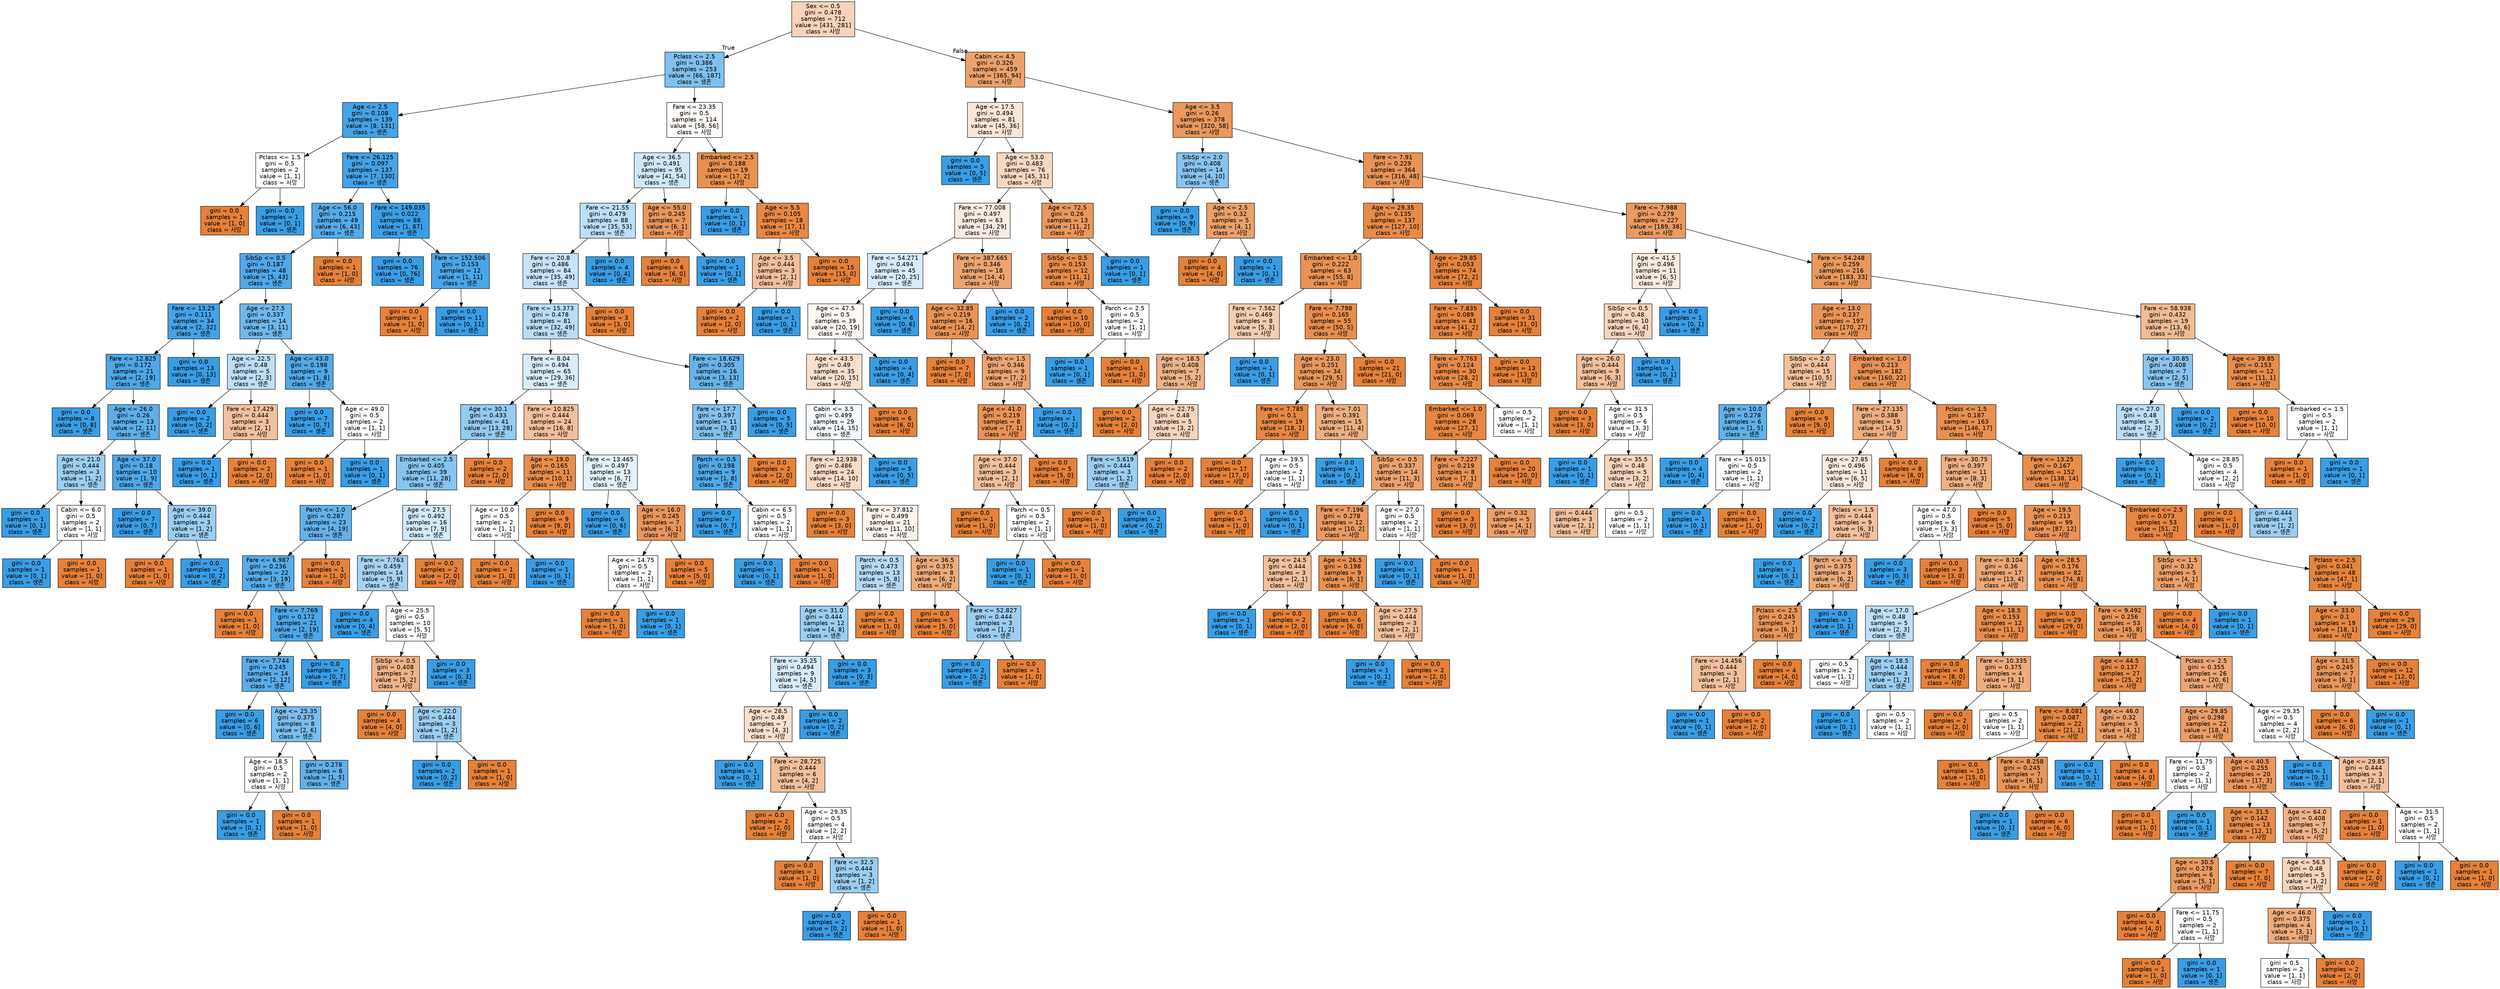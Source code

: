 digraph Tree {
node [shape=box, style="filled", color="black", fontname="helvetica"] ;
edge [fontname="helvetica"] ;
0 [label="Sex <= 0.5\ngini = 0.478\nsamples = 712\nvalue = [431, 281]\nclass = 사망", fillcolor="#f6d3ba"] ;
1 [label="Pclass <= 2.5\ngini = 0.386\nsamples = 253\nvalue = [66, 187]\nclass = 생존", fillcolor="#7fc0ee"] ;
0 -> 1 [labeldistance=2.5, labelangle=45, headlabel="True"] ;
2 [label="Age <= 2.5\ngini = 0.108\nsamples = 139\nvalue = [8, 131]\nclass = 생존", fillcolor="#45a3e7"] ;
1 -> 2 ;
3 [label="Pclass <= 1.5\ngini = 0.5\nsamples = 2\nvalue = [1, 1]\nclass = 사망", fillcolor="#ffffff"] ;
2 -> 3 ;
4 [label="gini = 0.0\nsamples = 1\nvalue = [1, 0]\nclass = 사망", fillcolor="#e58139"] ;
3 -> 4 ;
5 [label="gini = 0.0\nsamples = 1\nvalue = [0, 1]\nclass = 생존", fillcolor="#399de5"] ;
3 -> 5 ;
6 [label="Fare <= 26.125\ngini = 0.097\nsamples = 137\nvalue = [7, 130]\nclass = 생존", fillcolor="#44a2e6"] ;
2 -> 6 ;
7 [label="Age <= 56.0\ngini = 0.215\nsamples = 49\nvalue = [6, 43]\nclass = 생존", fillcolor="#55abe9"] ;
6 -> 7 ;
8 [label="SibSp <= 0.5\ngini = 0.187\nsamples = 48\nvalue = [5, 43]\nclass = 생존", fillcolor="#50a8e8"] ;
7 -> 8 ;
9 [label="Fare <= 13.25\ngini = 0.111\nsamples = 34\nvalue = [2, 32]\nclass = 생존", fillcolor="#45a3e7"] ;
8 -> 9 ;
10 [label="Fare <= 12.825\ngini = 0.172\nsamples = 21\nvalue = [2, 19]\nclass = 생존", fillcolor="#4ea7e8"] ;
9 -> 10 ;
11 [label="gini = 0.0\nsamples = 8\nvalue = [0, 8]\nclass = 생존", fillcolor="#399de5"] ;
10 -> 11 ;
12 [label="Age <= 26.0\ngini = 0.26\nsamples = 13\nvalue = [2, 11]\nclass = 생존", fillcolor="#5dafea"] ;
10 -> 12 ;
13 [label="Age <= 21.0\ngini = 0.444\nsamples = 3\nvalue = [1, 2]\nclass = 생존", fillcolor="#9ccef2"] ;
12 -> 13 ;
14 [label="gini = 0.0\nsamples = 1\nvalue = [0, 1]\nclass = 생존", fillcolor="#399de5"] ;
13 -> 14 ;
15 [label="Cabin <= 6.0\ngini = 0.5\nsamples = 2\nvalue = [1, 1]\nclass = 사망", fillcolor="#ffffff"] ;
13 -> 15 ;
16 [label="gini = 0.0\nsamples = 1\nvalue = [0, 1]\nclass = 생존", fillcolor="#399de5"] ;
15 -> 16 ;
17 [label="gini = 0.0\nsamples = 1\nvalue = [1, 0]\nclass = 사망", fillcolor="#e58139"] ;
15 -> 17 ;
18 [label="Age <= 37.0\ngini = 0.18\nsamples = 10\nvalue = [1, 9]\nclass = 생존", fillcolor="#4fa8e8"] ;
12 -> 18 ;
19 [label="gini = 0.0\nsamples = 7\nvalue = [0, 7]\nclass = 생존", fillcolor="#399de5"] ;
18 -> 19 ;
20 [label="Age <= 39.0\ngini = 0.444\nsamples = 3\nvalue = [1, 2]\nclass = 생존", fillcolor="#9ccef2"] ;
18 -> 20 ;
21 [label="gini = 0.0\nsamples = 1\nvalue = [1, 0]\nclass = 사망", fillcolor="#e58139"] ;
20 -> 21 ;
22 [label="gini = 0.0\nsamples = 2\nvalue = [0, 2]\nclass = 생존", fillcolor="#399de5"] ;
20 -> 22 ;
23 [label="gini = 0.0\nsamples = 13\nvalue = [0, 13]\nclass = 생존", fillcolor="#399de5"] ;
9 -> 23 ;
24 [label="Age <= 27.5\ngini = 0.337\nsamples = 14\nvalue = [3, 11]\nclass = 생존", fillcolor="#6fb8ec"] ;
8 -> 24 ;
25 [label="Age <= 22.5\ngini = 0.48\nsamples = 5\nvalue = [2, 3]\nclass = 생존", fillcolor="#bddef6"] ;
24 -> 25 ;
26 [label="gini = 0.0\nsamples = 2\nvalue = [0, 2]\nclass = 생존", fillcolor="#399de5"] ;
25 -> 26 ;
27 [label="Fare <= 17.429\ngini = 0.444\nsamples = 3\nvalue = [2, 1]\nclass = 사망", fillcolor="#f2c09c"] ;
25 -> 27 ;
28 [label="gini = 0.0\nsamples = 1\nvalue = [0, 1]\nclass = 생존", fillcolor="#399de5"] ;
27 -> 28 ;
29 [label="gini = 0.0\nsamples = 2\nvalue = [2, 0]\nclass = 사망", fillcolor="#e58139"] ;
27 -> 29 ;
30 [label="Age <= 43.0\ngini = 0.198\nsamples = 9\nvalue = [1, 8]\nclass = 생존", fillcolor="#52a9e8"] ;
24 -> 30 ;
31 [label="gini = 0.0\nsamples = 7\nvalue = [0, 7]\nclass = 생존", fillcolor="#399de5"] ;
30 -> 31 ;
32 [label="Age <= 49.0\ngini = 0.5\nsamples = 2\nvalue = [1, 1]\nclass = 사망", fillcolor="#ffffff"] ;
30 -> 32 ;
33 [label="gini = 0.0\nsamples = 1\nvalue = [1, 0]\nclass = 사망", fillcolor="#e58139"] ;
32 -> 33 ;
34 [label="gini = 0.0\nsamples = 1\nvalue = [0, 1]\nclass = 생존", fillcolor="#399de5"] ;
32 -> 34 ;
35 [label="gini = 0.0\nsamples = 1\nvalue = [1, 0]\nclass = 사망", fillcolor="#e58139"] ;
7 -> 35 ;
36 [label="Fare <= 149.035\ngini = 0.022\nsamples = 88\nvalue = [1, 87]\nclass = 생존", fillcolor="#3b9ee5"] ;
6 -> 36 ;
37 [label="gini = 0.0\nsamples = 76\nvalue = [0, 76]\nclass = 생존", fillcolor="#399de5"] ;
36 -> 37 ;
38 [label="Fare <= 152.506\ngini = 0.153\nsamples = 12\nvalue = [1, 11]\nclass = 생존", fillcolor="#4ba6e7"] ;
36 -> 38 ;
39 [label="gini = 0.0\nsamples = 1\nvalue = [1, 0]\nclass = 사망", fillcolor="#e58139"] ;
38 -> 39 ;
40 [label="gini = 0.0\nsamples = 11\nvalue = [0, 11]\nclass = 생존", fillcolor="#399de5"] ;
38 -> 40 ;
41 [label="Fare <= 23.35\ngini = 0.5\nsamples = 114\nvalue = [58, 56]\nclass = 사망", fillcolor="#fefbf8"] ;
1 -> 41 ;
42 [label="Age <= 36.5\ngini = 0.491\nsamples = 95\nvalue = [41, 54]\nclass = 생존", fillcolor="#cfe7f9"] ;
41 -> 42 ;
43 [label="Fare <= 21.55\ngini = 0.479\nsamples = 88\nvalue = [35, 53]\nclass = 생존", fillcolor="#bcdef6"] ;
42 -> 43 ;
44 [label="Fare <= 20.8\ngini = 0.486\nsamples = 84\nvalue = [35, 49]\nclass = 생존", fillcolor="#c6e3f8"] ;
43 -> 44 ;
45 [label="Fare <= 15.373\ngini = 0.478\nsamples = 81\nvalue = [32, 49]\nclass = 생존", fillcolor="#baddf6"] ;
44 -> 45 ;
46 [label="Fare <= 8.04\ngini = 0.494\nsamples = 65\nvalue = [29, 36]\nclass = 생존", fillcolor="#d9ecfa"] ;
45 -> 46 ;
47 [label="Age <= 30.1\ngini = 0.433\nsamples = 41\nvalue = [13, 28]\nclass = 생존", fillcolor="#95caf1"] ;
46 -> 47 ;
48 [label="Embarked <= 2.5\ngini = 0.405\nsamples = 39\nvalue = [11, 28]\nclass = 생존", fillcolor="#87c4ef"] ;
47 -> 48 ;
49 [label="Parch <= 1.0\ngini = 0.287\nsamples = 23\nvalue = [4, 19]\nclass = 생존", fillcolor="#63b2ea"] ;
48 -> 49 ;
50 [label="Fare <= 6.987\ngini = 0.236\nsamples = 22\nvalue = [3, 19]\nclass = 생존", fillcolor="#58ace9"] ;
49 -> 50 ;
51 [label="gini = 0.0\nsamples = 1\nvalue = [1, 0]\nclass = 사망", fillcolor="#e58139"] ;
50 -> 51 ;
52 [label="Fare <= 7.769\ngini = 0.172\nsamples = 21\nvalue = [2, 19]\nclass = 생존", fillcolor="#4ea7e8"] ;
50 -> 52 ;
53 [label="Fare <= 7.744\ngini = 0.245\nsamples = 14\nvalue = [2, 12]\nclass = 생존", fillcolor="#5aade9"] ;
52 -> 53 ;
54 [label="gini = 0.0\nsamples = 6\nvalue = [0, 6]\nclass = 생존", fillcolor="#399de5"] ;
53 -> 54 ;
55 [label="Age <= 25.35\ngini = 0.375\nsamples = 8\nvalue = [2, 6]\nclass = 생존", fillcolor="#7bbeee"] ;
53 -> 55 ;
56 [label="Age <= 18.5\ngini = 0.5\nsamples = 2\nvalue = [1, 1]\nclass = 사망", fillcolor="#ffffff"] ;
55 -> 56 ;
57 [label="gini = 0.0\nsamples = 1\nvalue = [0, 1]\nclass = 생존", fillcolor="#399de5"] ;
56 -> 57 ;
58 [label="gini = 0.0\nsamples = 1\nvalue = [1, 0]\nclass = 사망", fillcolor="#e58139"] ;
56 -> 58 ;
59 [label="gini = 0.278\nsamples = 6\nvalue = [1, 5]\nclass = 생존", fillcolor="#61b1ea"] ;
55 -> 59 ;
60 [label="gini = 0.0\nsamples = 7\nvalue = [0, 7]\nclass = 생존", fillcolor="#399de5"] ;
52 -> 60 ;
61 [label="gini = 0.0\nsamples = 1\nvalue = [1, 0]\nclass = 사망", fillcolor="#e58139"] ;
49 -> 61 ;
62 [label="Age <= 27.5\ngini = 0.492\nsamples = 16\nvalue = [7, 9]\nclass = 생존", fillcolor="#d3e9f9"] ;
48 -> 62 ;
63 [label="Fare <= 7.763\ngini = 0.459\nsamples = 14\nvalue = [5, 9]\nclass = 생존", fillcolor="#a7d3f3"] ;
62 -> 63 ;
64 [label="gini = 0.0\nsamples = 4\nvalue = [0, 4]\nclass = 생존", fillcolor="#399de5"] ;
63 -> 64 ;
65 [label="Age <= 25.5\ngini = 0.5\nsamples = 10\nvalue = [5, 5]\nclass = 사망", fillcolor="#ffffff"] ;
63 -> 65 ;
66 [label="SibSp <= 0.5\ngini = 0.408\nsamples = 7\nvalue = [5, 2]\nclass = 사망", fillcolor="#efb388"] ;
65 -> 66 ;
67 [label="gini = 0.0\nsamples = 4\nvalue = [4, 0]\nclass = 사망", fillcolor="#e58139"] ;
66 -> 67 ;
68 [label="Age <= 22.0\ngini = 0.444\nsamples = 3\nvalue = [1, 2]\nclass = 생존", fillcolor="#9ccef2"] ;
66 -> 68 ;
69 [label="gini = 0.0\nsamples = 2\nvalue = [0, 2]\nclass = 생존", fillcolor="#399de5"] ;
68 -> 69 ;
70 [label="gini = 0.0\nsamples = 1\nvalue = [1, 0]\nclass = 사망", fillcolor="#e58139"] ;
68 -> 70 ;
71 [label="gini = 0.0\nsamples = 3\nvalue = [0, 3]\nclass = 생존", fillcolor="#399de5"] ;
65 -> 71 ;
72 [label="gini = 0.0\nsamples = 2\nvalue = [2, 0]\nclass = 사망", fillcolor="#e58139"] ;
62 -> 72 ;
73 [label="gini = 0.0\nsamples = 2\nvalue = [2, 0]\nclass = 사망", fillcolor="#e58139"] ;
47 -> 73 ;
74 [label="Fare <= 10.825\ngini = 0.444\nsamples = 24\nvalue = [16, 8]\nclass = 사망", fillcolor="#f2c09c"] ;
46 -> 74 ;
75 [label="Age <= 19.0\ngini = 0.165\nsamples = 11\nvalue = [10, 1]\nclass = 사망", fillcolor="#e88e4d"] ;
74 -> 75 ;
76 [label="Age <= 10.0\ngini = 0.5\nsamples = 2\nvalue = [1, 1]\nclass = 사망", fillcolor="#ffffff"] ;
75 -> 76 ;
77 [label="gini = 0.0\nsamples = 1\nvalue = [1, 0]\nclass = 사망", fillcolor="#e58139"] ;
76 -> 77 ;
78 [label="gini = 0.0\nsamples = 1\nvalue = [0, 1]\nclass = 생존", fillcolor="#399de5"] ;
76 -> 78 ;
79 [label="gini = 0.0\nsamples = 9\nvalue = [9, 0]\nclass = 사망", fillcolor="#e58139"] ;
75 -> 79 ;
80 [label="Fare <= 13.465\ngini = 0.497\nsamples = 13\nvalue = [6, 7]\nclass = 생존", fillcolor="#e3f1fb"] ;
74 -> 80 ;
81 [label="gini = 0.0\nsamples = 6\nvalue = [0, 6]\nclass = 생존", fillcolor="#399de5"] ;
80 -> 81 ;
82 [label="Age <= 16.0\ngini = 0.245\nsamples = 7\nvalue = [6, 1]\nclass = 사망", fillcolor="#e9965a"] ;
80 -> 82 ;
83 [label="Age <= 14.75\ngini = 0.5\nsamples = 2\nvalue = [1, 1]\nclass = 사망", fillcolor="#ffffff"] ;
82 -> 83 ;
84 [label="gini = 0.0\nsamples = 1\nvalue = [1, 0]\nclass = 사망", fillcolor="#e58139"] ;
83 -> 84 ;
85 [label="gini = 0.0\nsamples = 1\nvalue = [0, 1]\nclass = 생존", fillcolor="#399de5"] ;
83 -> 85 ;
86 [label="gini = 0.0\nsamples = 5\nvalue = [5, 0]\nclass = 사망", fillcolor="#e58139"] ;
82 -> 86 ;
87 [label="Fare <= 18.629\ngini = 0.305\nsamples = 16\nvalue = [3, 13]\nclass = 생존", fillcolor="#67b4eb"] ;
45 -> 87 ;
88 [label="Fare <= 17.7\ngini = 0.397\nsamples = 11\nvalue = [3, 8]\nclass = 생존", fillcolor="#83c2ef"] ;
87 -> 88 ;
89 [label="Parch <= 0.5\ngini = 0.198\nsamples = 9\nvalue = [1, 8]\nclass = 생존", fillcolor="#52a9e8"] ;
88 -> 89 ;
90 [label="gini = 0.0\nsamples = 7\nvalue = [0, 7]\nclass = 생존", fillcolor="#399de5"] ;
89 -> 90 ;
91 [label="Cabin <= 6.5\ngini = 0.5\nsamples = 2\nvalue = [1, 1]\nclass = 사망", fillcolor="#ffffff"] ;
89 -> 91 ;
92 [label="gini = 0.0\nsamples = 1\nvalue = [0, 1]\nclass = 생존", fillcolor="#399de5"] ;
91 -> 92 ;
93 [label="gini = 0.0\nsamples = 1\nvalue = [1, 0]\nclass = 사망", fillcolor="#e58139"] ;
91 -> 93 ;
94 [label="gini = 0.0\nsamples = 2\nvalue = [2, 0]\nclass = 사망", fillcolor="#e58139"] ;
88 -> 94 ;
95 [label="gini = 0.0\nsamples = 5\nvalue = [0, 5]\nclass = 생존", fillcolor="#399de5"] ;
87 -> 95 ;
96 [label="gini = 0.0\nsamples = 3\nvalue = [3, 0]\nclass = 사망", fillcolor="#e58139"] ;
44 -> 96 ;
97 [label="gini = 0.0\nsamples = 4\nvalue = [0, 4]\nclass = 생존", fillcolor="#399de5"] ;
43 -> 97 ;
98 [label="Age <= 55.0\ngini = 0.245\nsamples = 7\nvalue = [6, 1]\nclass = 사망", fillcolor="#e9965a"] ;
42 -> 98 ;
99 [label="gini = 0.0\nsamples = 6\nvalue = [6, 0]\nclass = 사망", fillcolor="#e58139"] ;
98 -> 99 ;
100 [label="gini = 0.0\nsamples = 1\nvalue = [0, 1]\nclass = 생존", fillcolor="#399de5"] ;
98 -> 100 ;
101 [label="Embarked <= 2.5\ngini = 0.188\nsamples = 19\nvalue = [17, 2]\nclass = 사망", fillcolor="#e89050"] ;
41 -> 101 ;
102 [label="gini = 0.0\nsamples = 1\nvalue = [0, 1]\nclass = 생존", fillcolor="#399de5"] ;
101 -> 102 ;
103 [label="Age <= 5.5\ngini = 0.105\nsamples = 18\nvalue = [17, 1]\nclass = 사망", fillcolor="#e78845"] ;
101 -> 103 ;
104 [label="Age <= 3.5\ngini = 0.444\nsamples = 3\nvalue = [2, 1]\nclass = 사망", fillcolor="#f2c09c"] ;
103 -> 104 ;
105 [label="gini = 0.0\nsamples = 2\nvalue = [2, 0]\nclass = 사망", fillcolor="#e58139"] ;
104 -> 105 ;
106 [label="gini = 0.0\nsamples = 1\nvalue = [0, 1]\nclass = 생존", fillcolor="#399de5"] ;
104 -> 106 ;
107 [label="gini = 0.0\nsamples = 15\nvalue = [15, 0]\nclass = 사망", fillcolor="#e58139"] ;
103 -> 107 ;
108 [label="Cabin <= 4.5\ngini = 0.326\nsamples = 459\nvalue = [365, 94]\nclass = 사망", fillcolor="#eca16c"] ;
0 -> 108 [labeldistance=2.5, labelangle=-45, headlabel="False"] ;
109 [label="Age <= 17.5\ngini = 0.494\nsamples = 81\nvalue = [45, 36]\nclass = 사망", fillcolor="#fae6d7"] ;
108 -> 109 ;
110 [label="gini = 0.0\nsamples = 5\nvalue = [0, 5]\nclass = 생존", fillcolor="#399de5"] ;
109 -> 110 ;
111 [label="Age <= 53.0\ngini = 0.483\nsamples = 76\nvalue = [45, 31]\nclass = 사망", fillcolor="#f7d8c1"] ;
109 -> 111 ;
112 [label="Fare <= 77.008\ngini = 0.497\nsamples = 63\nvalue = [34, 29]\nclass = 사망", fillcolor="#fbece2"] ;
111 -> 112 ;
113 [label="Fare <= 54.271\ngini = 0.494\nsamples = 45\nvalue = [20, 25]\nclass = 생존", fillcolor="#d7ebfa"] ;
112 -> 113 ;
114 [label="Age <= 47.5\ngini = 0.5\nsamples = 39\nvalue = [20, 19]\nclass = 사망", fillcolor="#fef9f5"] ;
113 -> 114 ;
115 [label="Age <= 43.5\ngini = 0.49\nsamples = 35\nvalue = [20, 15]\nclass = 사망", fillcolor="#f8e0ce"] ;
114 -> 115 ;
116 [label="Cabin <= 3.5\ngini = 0.499\nsamples = 29\nvalue = [14, 15]\nclass = 생존", fillcolor="#f2f8fd"] ;
115 -> 116 ;
117 [label="Fare <= 12.938\ngini = 0.486\nsamples = 24\nvalue = [14, 10]\nclass = 사망", fillcolor="#f8dbc6"] ;
116 -> 117 ;
118 [label="gini = 0.0\nsamples = 3\nvalue = [3, 0]\nclass = 사망", fillcolor="#e58139"] ;
117 -> 118 ;
119 [label="Fare <= 37.812\ngini = 0.499\nsamples = 21\nvalue = [11, 10]\nclass = 사망", fillcolor="#fdf4ed"] ;
117 -> 119 ;
120 [label="Parch <= 0.5\ngini = 0.473\nsamples = 13\nvalue = [5, 8]\nclass = 생존", fillcolor="#b5daf5"] ;
119 -> 120 ;
121 [label="Age <= 31.0\ngini = 0.444\nsamples = 12\nvalue = [4, 8]\nclass = 생존", fillcolor="#9ccef2"] ;
120 -> 121 ;
122 [label="Fare <= 35.25\ngini = 0.494\nsamples = 9\nvalue = [4, 5]\nclass = 생존", fillcolor="#d7ebfa"] ;
121 -> 122 ;
123 [label="Age <= 28.5\ngini = 0.49\nsamples = 7\nvalue = [4, 3]\nclass = 사망", fillcolor="#f8e0ce"] ;
122 -> 123 ;
124 [label="gini = 0.0\nsamples = 1\nvalue = [0, 1]\nclass = 생존", fillcolor="#399de5"] ;
123 -> 124 ;
125 [label="Fare <= 28.725\ngini = 0.444\nsamples = 6\nvalue = [4, 2]\nclass = 사망", fillcolor="#f2c09c"] ;
123 -> 125 ;
126 [label="gini = 0.0\nsamples = 2\nvalue = [2, 0]\nclass = 사망", fillcolor="#e58139"] ;
125 -> 126 ;
127 [label="Age <= 29.35\ngini = 0.5\nsamples = 4\nvalue = [2, 2]\nclass = 사망", fillcolor="#ffffff"] ;
125 -> 127 ;
128 [label="gini = 0.0\nsamples = 1\nvalue = [1, 0]\nclass = 사망", fillcolor="#e58139"] ;
127 -> 128 ;
129 [label="Fare <= 32.5\ngini = 0.444\nsamples = 3\nvalue = [1, 2]\nclass = 생존", fillcolor="#9ccef2"] ;
127 -> 129 ;
130 [label="gini = 0.0\nsamples = 2\nvalue = [0, 2]\nclass = 생존", fillcolor="#399de5"] ;
129 -> 130 ;
131 [label="gini = 0.0\nsamples = 1\nvalue = [1, 0]\nclass = 사망", fillcolor="#e58139"] ;
129 -> 131 ;
132 [label="gini = 0.0\nsamples = 2\nvalue = [0, 2]\nclass = 생존", fillcolor="#399de5"] ;
122 -> 132 ;
133 [label="gini = 0.0\nsamples = 3\nvalue = [0, 3]\nclass = 생존", fillcolor="#399de5"] ;
121 -> 133 ;
134 [label="gini = 0.0\nsamples = 1\nvalue = [1, 0]\nclass = 사망", fillcolor="#e58139"] ;
120 -> 134 ;
135 [label="Age <= 36.5\ngini = 0.375\nsamples = 8\nvalue = [6, 2]\nclass = 사망", fillcolor="#eeab7b"] ;
119 -> 135 ;
136 [label="gini = 0.0\nsamples = 5\nvalue = [5, 0]\nclass = 사망", fillcolor="#e58139"] ;
135 -> 136 ;
137 [label="Fare <= 52.827\ngini = 0.444\nsamples = 3\nvalue = [1, 2]\nclass = 생존", fillcolor="#9ccef2"] ;
135 -> 137 ;
138 [label="gini = 0.0\nsamples = 2\nvalue = [0, 2]\nclass = 생존", fillcolor="#399de5"] ;
137 -> 138 ;
139 [label="gini = 0.0\nsamples = 1\nvalue = [1, 0]\nclass = 사망", fillcolor="#e58139"] ;
137 -> 139 ;
140 [label="gini = 0.0\nsamples = 5\nvalue = [0, 5]\nclass = 생존", fillcolor="#399de5"] ;
116 -> 140 ;
141 [label="gini = 0.0\nsamples = 6\nvalue = [6, 0]\nclass = 사망", fillcolor="#e58139"] ;
115 -> 141 ;
142 [label="gini = 0.0\nsamples = 4\nvalue = [0, 4]\nclass = 생존", fillcolor="#399de5"] ;
114 -> 142 ;
143 [label="gini = 0.0\nsamples = 6\nvalue = [0, 6]\nclass = 생존", fillcolor="#399de5"] ;
113 -> 143 ;
144 [label="Fare <= 387.665\ngini = 0.346\nsamples = 18\nvalue = [14, 4]\nclass = 사망", fillcolor="#eca572"] ;
112 -> 144 ;
145 [label="Age <= 32.85\ngini = 0.219\nsamples = 16\nvalue = [14, 2]\nclass = 사망", fillcolor="#e99355"] ;
144 -> 145 ;
146 [label="gini = 0.0\nsamples = 7\nvalue = [7, 0]\nclass = 사망", fillcolor="#e58139"] ;
145 -> 146 ;
147 [label="Parch <= 1.5\ngini = 0.346\nsamples = 9\nvalue = [7, 2]\nclass = 사망", fillcolor="#eca572"] ;
145 -> 147 ;
148 [label="Age <= 41.0\ngini = 0.219\nsamples = 8\nvalue = [7, 1]\nclass = 사망", fillcolor="#e99355"] ;
147 -> 148 ;
149 [label="Age <= 37.0\ngini = 0.444\nsamples = 3\nvalue = [2, 1]\nclass = 사망", fillcolor="#f2c09c"] ;
148 -> 149 ;
150 [label="gini = 0.0\nsamples = 1\nvalue = [1, 0]\nclass = 사망", fillcolor="#e58139"] ;
149 -> 150 ;
151 [label="Parch <= 0.5\ngini = 0.5\nsamples = 2\nvalue = [1, 1]\nclass = 사망", fillcolor="#ffffff"] ;
149 -> 151 ;
152 [label="gini = 0.0\nsamples = 1\nvalue = [0, 1]\nclass = 생존", fillcolor="#399de5"] ;
151 -> 152 ;
153 [label="gini = 0.0\nsamples = 1\nvalue = [1, 0]\nclass = 사망", fillcolor="#e58139"] ;
151 -> 153 ;
154 [label="gini = 0.0\nsamples = 5\nvalue = [5, 0]\nclass = 사망", fillcolor="#e58139"] ;
148 -> 154 ;
155 [label="gini = 0.0\nsamples = 1\nvalue = [0, 1]\nclass = 생존", fillcolor="#399de5"] ;
147 -> 155 ;
156 [label="gini = 0.0\nsamples = 2\nvalue = [0, 2]\nclass = 생존", fillcolor="#399de5"] ;
144 -> 156 ;
157 [label="Age <= 72.5\ngini = 0.26\nsamples = 13\nvalue = [11, 2]\nclass = 사망", fillcolor="#ea985d"] ;
111 -> 157 ;
158 [label="SibSp <= 0.5\ngini = 0.153\nsamples = 12\nvalue = [11, 1]\nclass = 사망", fillcolor="#e78c4b"] ;
157 -> 158 ;
159 [label="gini = 0.0\nsamples = 10\nvalue = [10, 0]\nclass = 사망", fillcolor="#e58139"] ;
158 -> 159 ;
160 [label="Parch <= 2.5\ngini = 0.5\nsamples = 2\nvalue = [1, 1]\nclass = 사망", fillcolor="#ffffff"] ;
158 -> 160 ;
161 [label="gini = 0.0\nsamples = 1\nvalue = [0, 1]\nclass = 생존", fillcolor="#399de5"] ;
160 -> 161 ;
162 [label="gini = 0.0\nsamples = 1\nvalue = [1, 0]\nclass = 사망", fillcolor="#e58139"] ;
160 -> 162 ;
163 [label="gini = 0.0\nsamples = 1\nvalue = [0, 1]\nclass = 생존", fillcolor="#399de5"] ;
157 -> 163 ;
164 [label="Age <= 3.5\ngini = 0.26\nsamples = 378\nvalue = [320, 58]\nclass = 사망", fillcolor="#ea985d"] ;
108 -> 164 ;
165 [label="SibSp <= 2.0\ngini = 0.408\nsamples = 14\nvalue = [4, 10]\nclass = 생존", fillcolor="#88c4ef"] ;
164 -> 165 ;
166 [label="gini = 0.0\nsamples = 9\nvalue = [0, 9]\nclass = 생존", fillcolor="#399de5"] ;
165 -> 166 ;
167 [label="Age <= 2.5\ngini = 0.32\nsamples = 5\nvalue = [4, 1]\nclass = 사망", fillcolor="#eca06a"] ;
165 -> 167 ;
168 [label="gini = 0.0\nsamples = 4\nvalue = [4, 0]\nclass = 사망", fillcolor="#e58139"] ;
167 -> 168 ;
169 [label="gini = 0.0\nsamples = 1\nvalue = [0, 1]\nclass = 생존", fillcolor="#399de5"] ;
167 -> 169 ;
170 [label="Fare <= 7.91\ngini = 0.229\nsamples = 364\nvalue = [316, 48]\nclass = 사망", fillcolor="#e99457"] ;
164 -> 170 ;
171 [label="Age <= 29.35\ngini = 0.135\nsamples = 137\nvalue = [127, 10]\nclass = 사망", fillcolor="#e78b49"] ;
170 -> 171 ;
172 [label="Embarked <= 1.0\ngini = 0.222\nsamples = 63\nvalue = [55, 8]\nclass = 사망", fillcolor="#e99356"] ;
171 -> 172 ;
173 [label="Fare <= 7.562\ngini = 0.469\nsamples = 8\nvalue = [5, 3]\nclass = 사망", fillcolor="#f5cdb0"] ;
172 -> 173 ;
174 [label="Age <= 18.5\ngini = 0.408\nsamples = 7\nvalue = [5, 2]\nclass = 사망", fillcolor="#efb388"] ;
173 -> 174 ;
175 [label="gini = 0.0\nsamples = 2\nvalue = [2, 0]\nclass = 사망", fillcolor="#e58139"] ;
174 -> 175 ;
176 [label="Age <= 22.75\ngini = 0.48\nsamples = 5\nvalue = [3, 2]\nclass = 사망", fillcolor="#f6d5bd"] ;
174 -> 176 ;
177 [label="Fare <= 5.619\ngini = 0.444\nsamples = 3\nvalue = [1, 2]\nclass = 생존", fillcolor="#9ccef2"] ;
176 -> 177 ;
178 [label="gini = 0.0\nsamples = 1\nvalue = [1, 0]\nclass = 사망", fillcolor="#e58139"] ;
177 -> 178 ;
179 [label="gini = 0.0\nsamples = 2\nvalue = [0, 2]\nclass = 생존", fillcolor="#399de5"] ;
177 -> 179 ;
180 [label="gini = 0.0\nsamples = 2\nvalue = [2, 0]\nclass = 사망", fillcolor="#e58139"] ;
176 -> 180 ;
181 [label="gini = 0.0\nsamples = 1\nvalue = [0, 1]\nclass = 생존", fillcolor="#399de5"] ;
173 -> 181 ;
182 [label="Fare <= 7.798\ngini = 0.165\nsamples = 55\nvalue = [50, 5]\nclass = 사망", fillcolor="#e88e4d"] ;
172 -> 182 ;
183 [label="Age <= 23.0\ngini = 0.251\nsamples = 34\nvalue = [29, 5]\nclass = 사망", fillcolor="#e9975b"] ;
182 -> 183 ;
184 [label="Fare <= 7.785\ngini = 0.1\nsamples = 19\nvalue = [18, 1]\nclass = 사망", fillcolor="#e68844"] ;
183 -> 184 ;
185 [label="gini = 0.0\nsamples = 17\nvalue = [17, 0]\nclass = 사망", fillcolor="#e58139"] ;
184 -> 185 ;
186 [label="Age <= 19.5\ngini = 0.5\nsamples = 2\nvalue = [1, 1]\nclass = 사망", fillcolor="#ffffff"] ;
184 -> 186 ;
187 [label="gini = 0.0\nsamples = 1\nvalue = [1, 0]\nclass = 사망", fillcolor="#e58139"] ;
186 -> 187 ;
188 [label="gini = 0.0\nsamples = 1\nvalue = [0, 1]\nclass = 생존", fillcolor="#399de5"] ;
186 -> 188 ;
189 [label="Fare <= 7.01\ngini = 0.391\nsamples = 15\nvalue = [11, 4]\nclass = 사망", fillcolor="#eeaf81"] ;
183 -> 189 ;
190 [label="gini = 0.0\nsamples = 1\nvalue = [0, 1]\nclass = 생존", fillcolor="#399de5"] ;
189 -> 190 ;
191 [label="SibSp <= 0.5\ngini = 0.337\nsamples = 14\nvalue = [11, 3]\nclass = 사망", fillcolor="#eca36f"] ;
189 -> 191 ;
192 [label="Fare <= 7.196\ngini = 0.278\nsamples = 12\nvalue = [10, 2]\nclass = 사망", fillcolor="#ea9a61"] ;
191 -> 192 ;
193 [label="Age <= 24.5\ngini = 0.444\nsamples = 3\nvalue = [2, 1]\nclass = 사망", fillcolor="#f2c09c"] ;
192 -> 193 ;
194 [label="gini = 0.0\nsamples = 1\nvalue = [0, 1]\nclass = 생존", fillcolor="#399de5"] ;
193 -> 194 ;
195 [label="gini = 0.0\nsamples = 2\nvalue = [2, 0]\nclass = 사망", fillcolor="#e58139"] ;
193 -> 195 ;
196 [label="Age <= 26.5\ngini = 0.198\nsamples = 9\nvalue = [8, 1]\nclass = 사망", fillcolor="#e89152"] ;
192 -> 196 ;
197 [label="gini = 0.0\nsamples = 6\nvalue = [6, 0]\nclass = 사망", fillcolor="#e58139"] ;
196 -> 197 ;
198 [label="Age <= 27.5\ngini = 0.444\nsamples = 3\nvalue = [2, 1]\nclass = 사망", fillcolor="#f2c09c"] ;
196 -> 198 ;
199 [label="gini = 0.0\nsamples = 1\nvalue = [0, 1]\nclass = 생존", fillcolor="#399de5"] ;
198 -> 199 ;
200 [label="gini = 0.0\nsamples = 2\nvalue = [2, 0]\nclass = 사망", fillcolor="#e58139"] ;
198 -> 200 ;
201 [label="Age <= 27.0\ngini = 0.5\nsamples = 2\nvalue = [1, 1]\nclass = 사망", fillcolor="#ffffff"] ;
191 -> 201 ;
202 [label="gini = 0.0\nsamples = 1\nvalue = [0, 1]\nclass = 생존", fillcolor="#399de5"] ;
201 -> 202 ;
203 [label="gini = 0.0\nsamples = 1\nvalue = [1, 0]\nclass = 사망", fillcolor="#e58139"] ;
201 -> 203 ;
204 [label="gini = 0.0\nsamples = 21\nvalue = [21, 0]\nclass = 사망", fillcolor="#e58139"] ;
182 -> 204 ;
205 [label="Age <= 29.85\ngini = 0.053\nsamples = 74\nvalue = [72, 2]\nclass = 사망", fillcolor="#e6843e"] ;
171 -> 205 ;
206 [label="Fare <= 7.835\ngini = 0.089\nsamples = 43\nvalue = [41, 2]\nclass = 사망", fillcolor="#e68743"] ;
205 -> 206 ;
207 [label="Fare <= 7.763\ngini = 0.124\nsamples = 30\nvalue = [28, 2]\nclass = 사망", fillcolor="#e78a47"] ;
206 -> 207 ;
208 [label="Embarked <= 1.0\ngini = 0.069\nsamples = 28\nvalue = [27, 1]\nclass = 사망", fillcolor="#e68640"] ;
207 -> 208 ;
209 [label="Fare <= 7.227\ngini = 0.219\nsamples = 8\nvalue = [7, 1]\nclass = 사망", fillcolor="#e99355"] ;
208 -> 209 ;
210 [label="gini = 0.0\nsamples = 3\nvalue = [3, 0]\nclass = 사망", fillcolor="#e58139"] ;
209 -> 210 ;
211 [label="gini = 0.32\nsamples = 5\nvalue = [4, 1]\nclass = 사망", fillcolor="#eca06a"] ;
209 -> 211 ;
212 [label="gini = 0.0\nsamples = 20\nvalue = [20, 0]\nclass = 사망", fillcolor="#e58139"] ;
208 -> 212 ;
213 [label="gini = 0.5\nsamples = 2\nvalue = [1, 1]\nclass = 사망", fillcolor="#ffffff"] ;
207 -> 213 ;
214 [label="gini = 0.0\nsamples = 13\nvalue = [13, 0]\nclass = 사망", fillcolor="#e58139"] ;
206 -> 214 ;
215 [label="gini = 0.0\nsamples = 31\nvalue = [31, 0]\nclass = 사망", fillcolor="#e58139"] ;
205 -> 215 ;
216 [label="Fare <= 7.988\ngini = 0.279\nsamples = 227\nvalue = [189, 38]\nclass = 사망", fillcolor="#ea9a61"] ;
170 -> 216 ;
217 [label="Age <= 41.5\ngini = 0.496\nsamples = 11\nvalue = [6, 5]\nclass = 사망", fillcolor="#fbeade"] ;
216 -> 217 ;
218 [label="SibSp <= 0.5\ngini = 0.48\nsamples = 10\nvalue = [6, 4]\nclass = 사망", fillcolor="#f6d5bd"] ;
217 -> 218 ;
219 [label="Age <= 26.0\ngini = 0.444\nsamples = 9\nvalue = [6, 3]\nclass = 사망", fillcolor="#f2c09c"] ;
218 -> 219 ;
220 [label="gini = 0.0\nsamples = 3\nvalue = [3, 0]\nclass = 사망", fillcolor="#e58139"] ;
219 -> 220 ;
221 [label="Age <= 31.5\ngini = 0.5\nsamples = 6\nvalue = [3, 3]\nclass = 사망", fillcolor="#ffffff"] ;
219 -> 221 ;
222 [label="gini = 0.0\nsamples = 1\nvalue = [0, 1]\nclass = 생존", fillcolor="#399de5"] ;
221 -> 222 ;
223 [label="Age <= 35.5\ngini = 0.48\nsamples = 5\nvalue = [3, 2]\nclass = 사망", fillcolor="#f6d5bd"] ;
221 -> 223 ;
224 [label="gini = 0.444\nsamples = 3\nvalue = [2, 1]\nclass = 사망", fillcolor="#f2c09c"] ;
223 -> 224 ;
225 [label="gini = 0.5\nsamples = 2\nvalue = [1, 1]\nclass = 사망", fillcolor="#ffffff"] ;
223 -> 225 ;
226 [label="gini = 0.0\nsamples = 1\nvalue = [0, 1]\nclass = 생존", fillcolor="#399de5"] ;
218 -> 226 ;
227 [label="gini = 0.0\nsamples = 1\nvalue = [0, 1]\nclass = 생존", fillcolor="#399de5"] ;
217 -> 227 ;
228 [label="Fare <= 54.248\ngini = 0.259\nsamples = 216\nvalue = [183, 33]\nclass = 사망", fillcolor="#ea985d"] ;
216 -> 228 ;
229 [label="Age <= 13.0\ngini = 0.237\nsamples = 197\nvalue = [170, 27]\nclass = 사망", fillcolor="#e99558"] ;
228 -> 229 ;
230 [label="SibSp <= 2.0\ngini = 0.444\nsamples = 15\nvalue = [10, 5]\nclass = 사망", fillcolor="#f2c09c"] ;
229 -> 230 ;
231 [label="Age <= 10.0\ngini = 0.278\nsamples = 6\nvalue = [1, 5]\nclass = 생존", fillcolor="#61b1ea"] ;
230 -> 231 ;
232 [label="gini = 0.0\nsamples = 4\nvalue = [0, 4]\nclass = 생존", fillcolor="#399de5"] ;
231 -> 232 ;
233 [label="Fare <= 15.015\ngini = 0.5\nsamples = 2\nvalue = [1, 1]\nclass = 사망", fillcolor="#ffffff"] ;
231 -> 233 ;
234 [label="gini = 0.0\nsamples = 1\nvalue = [0, 1]\nclass = 생존", fillcolor="#399de5"] ;
233 -> 234 ;
235 [label="gini = 0.0\nsamples = 1\nvalue = [1, 0]\nclass = 사망", fillcolor="#e58139"] ;
233 -> 235 ;
236 [label="gini = 0.0\nsamples = 9\nvalue = [9, 0]\nclass = 사망", fillcolor="#e58139"] ;
230 -> 236 ;
237 [label="Embarked <= 1.0\ngini = 0.213\nsamples = 182\nvalue = [160, 22]\nclass = 사망", fillcolor="#e99254"] ;
229 -> 237 ;
238 [label="Fare <= 27.135\ngini = 0.388\nsamples = 19\nvalue = [14, 5]\nclass = 사망", fillcolor="#eeae80"] ;
237 -> 238 ;
239 [label="Age <= 27.85\ngini = 0.496\nsamples = 11\nvalue = [6, 5]\nclass = 사망", fillcolor="#fbeade"] ;
238 -> 239 ;
240 [label="gini = 0.0\nsamples = 2\nvalue = [0, 2]\nclass = 생존", fillcolor="#399de5"] ;
239 -> 240 ;
241 [label="Pclass <= 1.5\ngini = 0.444\nsamples = 9\nvalue = [6, 3]\nclass = 사망", fillcolor="#f2c09c"] ;
239 -> 241 ;
242 [label="gini = 0.0\nsamples = 1\nvalue = [0, 1]\nclass = 생존", fillcolor="#399de5"] ;
241 -> 242 ;
243 [label="Parch <= 0.5\ngini = 0.375\nsamples = 8\nvalue = [6, 2]\nclass = 사망", fillcolor="#eeab7b"] ;
241 -> 243 ;
244 [label="Pclass <= 2.5\ngini = 0.245\nsamples = 7\nvalue = [6, 1]\nclass = 사망", fillcolor="#e9965a"] ;
243 -> 244 ;
245 [label="Fare <= 14.456\ngini = 0.444\nsamples = 3\nvalue = [2, 1]\nclass = 사망", fillcolor="#f2c09c"] ;
244 -> 245 ;
246 [label="gini = 0.0\nsamples = 1\nvalue = [0, 1]\nclass = 생존", fillcolor="#399de5"] ;
245 -> 246 ;
247 [label="gini = 0.0\nsamples = 2\nvalue = [2, 0]\nclass = 사망", fillcolor="#e58139"] ;
245 -> 247 ;
248 [label="gini = 0.0\nsamples = 4\nvalue = [4, 0]\nclass = 사망", fillcolor="#e58139"] ;
244 -> 248 ;
249 [label="gini = 0.0\nsamples = 1\nvalue = [0, 1]\nclass = 생존", fillcolor="#399de5"] ;
243 -> 249 ;
250 [label="gini = 0.0\nsamples = 8\nvalue = [8, 0]\nclass = 사망", fillcolor="#e58139"] ;
238 -> 250 ;
251 [label="Pclass <= 1.5\ngini = 0.187\nsamples = 163\nvalue = [146, 17]\nclass = 사망", fillcolor="#e89050"] ;
237 -> 251 ;
252 [label="Fare <= 30.75\ngini = 0.397\nsamples = 11\nvalue = [8, 3]\nclass = 사망", fillcolor="#efb083"] ;
251 -> 252 ;
253 [label="Age <= 47.0\ngini = 0.5\nsamples = 6\nvalue = [3, 3]\nclass = 사망", fillcolor="#ffffff"] ;
252 -> 253 ;
254 [label="gini = 0.0\nsamples = 3\nvalue = [0, 3]\nclass = 생존", fillcolor="#399de5"] ;
253 -> 254 ;
255 [label="gini = 0.0\nsamples = 3\nvalue = [3, 0]\nclass = 사망", fillcolor="#e58139"] ;
253 -> 255 ;
256 [label="gini = 0.0\nsamples = 5\nvalue = [5, 0]\nclass = 사망", fillcolor="#e58139"] ;
252 -> 256 ;
257 [label="Fare <= 13.25\ngini = 0.167\nsamples = 152\nvalue = [138, 14]\nclass = 사망", fillcolor="#e88e4d"] ;
251 -> 257 ;
258 [label="Age <= 19.5\ngini = 0.213\nsamples = 99\nvalue = [87, 12]\nclass = 사망", fillcolor="#e99254"] ;
257 -> 258 ;
259 [label="Fare <= 8.104\ngini = 0.36\nsamples = 17\nvalue = [13, 4]\nclass = 사망", fillcolor="#eda876"] ;
258 -> 259 ;
260 [label="Age <= 17.0\ngini = 0.48\nsamples = 5\nvalue = [2, 3]\nclass = 생존", fillcolor="#bddef6"] ;
259 -> 260 ;
261 [label="gini = 0.5\nsamples = 2\nvalue = [1, 1]\nclass = 사망", fillcolor="#ffffff"] ;
260 -> 261 ;
262 [label="Age <= 18.5\ngini = 0.444\nsamples = 3\nvalue = [1, 2]\nclass = 생존", fillcolor="#9ccef2"] ;
260 -> 262 ;
263 [label="gini = 0.0\nsamples = 1\nvalue = [0, 1]\nclass = 생존", fillcolor="#399de5"] ;
262 -> 263 ;
264 [label="gini = 0.5\nsamples = 2\nvalue = [1, 1]\nclass = 사망", fillcolor="#ffffff"] ;
262 -> 264 ;
265 [label="Age <= 18.5\ngini = 0.153\nsamples = 12\nvalue = [11, 1]\nclass = 사망", fillcolor="#e78c4b"] ;
259 -> 265 ;
266 [label="gini = 0.0\nsamples = 8\nvalue = [8, 0]\nclass = 사망", fillcolor="#e58139"] ;
265 -> 266 ;
267 [label="Fare <= 10.335\ngini = 0.375\nsamples = 4\nvalue = [3, 1]\nclass = 사망", fillcolor="#eeab7b"] ;
265 -> 267 ;
268 [label="gini = 0.0\nsamples = 2\nvalue = [2, 0]\nclass = 사망", fillcolor="#e58139"] ;
267 -> 268 ;
269 [label="gini = 0.5\nsamples = 2\nvalue = [1, 1]\nclass = 사망", fillcolor="#ffffff"] ;
267 -> 269 ;
270 [label="Age <= 28.5\ngini = 0.176\nsamples = 82\nvalue = [74, 8]\nclass = 사망", fillcolor="#e88f4e"] ;
258 -> 270 ;
271 [label="gini = 0.0\nsamples = 29\nvalue = [29, 0]\nclass = 사망", fillcolor="#e58139"] ;
270 -> 271 ;
272 [label="Fare <= 9.492\ngini = 0.256\nsamples = 53\nvalue = [45, 8]\nclass = 사망", fillcolor="#ea975c"] ;
270 -> 272 ;
273 [label="Age <= 44.5\ngini = 0.137\nsamples = 27\nvalue = [25, 2]\nclass = 사망", fillcolor="#e78b49"] ;
272 -> 273 ;
274 [label="Fare <= 8.081\ngini = 0.087\nsamples = 22\nvalue = [21, 1]\nclass = 사망", fillcolor="#e68742"] ;
273 -> 274 ;
275 [label="gini = 0.0\nsamples = 15\nvalue = [15, 0]\nclass = 사망", fillcolor="#e58139"] ;
274 -> 275 ;
276 [label="Fare <= 8.258\ngini = 0.245\nsamples = 7\nvalue = [6, 1]\nclass = 사망", fillcolor="#e9965a"] ;
274 -> 276 ;
277 [label="gini = 0.0\nsamples = 1\nvalue = [0, 1]\nclass = 생존", fillcolor="#399de5"] ;
276 -> 277 ;
278 [label="gini = 0.0\nsamples = 6\nvalue = [6, 0]\nclass = 사망", fillcolor="#e58139"] ;
276 -> 278 ;
279 [label="Age <= 46.0\ngini = 0.32\nsamples = 5\nvalue = [4, 1]\nclass = 사망", fillcolor="#eca06a"] ;
273 -> 279 ;
280 [label="gini = 0.0\nsamples = 1\nvalue = [0, 1]\nclass = 생존", fillcolor="#399de5"] ;
279 -> 280 ;
281 [label="gini = 0.0\nsamples = 4\nvalue = [4, 0]\nclass = 사망", fillcolor="#e58139"] ;
279 -> 281 ;
282 [label="Pclass <= 2.5\ngini = 0.355\nsamples = 26\nvalue = [20, 6]\nclass = 사망", fillcolor="#eda774"] ;
272 -> 282 ;
283 [label="Age <= 29.85\ngini = 0.298\nsamples = 22\nvalue = [18, 4]\nclass = 사망", fillcolor="#eb9d65"] ;
282 -> 283 ;
284 [label="Fare <= 11.75\ngini = 0.5\nsamples = 2\nvalue = [1, 1]\nclass = 사망", fillcolor="#ffffff"] ;
283 -> 284 ;
285 [label="gini = 0.0\nsamples = 1\nvalue = [1, 0]\nclass = 사망", fillcolor="#e58139"] ;
284 -> 285 ;
286 [label="gini = 0.0\nsamples = 1\nvalue = [0, 1]\nclass = 생존", fillcolor="#399de5"] ;
284 -> 286 ;
287 [label="Age <= 40.5\ngini = 0.255\nsamples = 20\nvalue = [17, 3]\nclass = 사망", fillcolor="#ea975c"] ;
283 -> 287 ;
288 [label="Age <= 31.5\ngini = 0.142\nsamples = 13\nvalue = [12, 1]\nclass = 사망", fillcolor="#e78c49"] ;
287 -> 288 ;
289 [label="Age <= 30.5\ngini = 0.278\nsamples = 6\nvalue = [5, 1]\nclass = 사망", fillcolor="#ea9a61"] ;
288 -> 289 ;
290 [label="gini = 0.0\nsamples = 4\nvalue = [4, 0]\nclass = 사망", fillcolor="#e58139"] ;
289 -> 290 ;
291 [label="Fare <= 11.75\ngini = 0.5\nsamples = 2\nvalue = [1, 1]\nclass = 사망", fillcolor="#ffffff"] ;
289 -> 291 ;
292 [label="gini = 0.0\nsamples = 1\nvalue = [1, 0]\nclass = 사망", fillcolor="#e58139"] ;
291 -> 292 ;
293 [label="gini = 0.0\nsamples = 1\nvalue = [0, 1]\nclass = 생존", fillcolor="#399de5"] ;
291 -> 293 ;
294 [label="gini = 0.0\nsamples = 7\nvalue = [7, 0]\nclass = 사망", fillcolor="#e58139"] ;
288 -> 294 ;
295 [label="Age <= 64.0\ngini = 0.408\nsamples = 7\nvalue = [5, 2]\nclass = 사망", fillcolor="#efb388"] ;
287 -> 295 ;
296 [label="Age <= 56.5\ngini = 0.48\nsamples = 5\nvalue = [3, 2]\nclass = 사망", fillcolor="#f6d5bd"] ;
295 -> 296 ;
297 [label="Age <= 46.0\ngini = 0.375\nsamples = 4\nvalue = [3, 1]\nclass = 사망", fillcolor="#eeab7b"] ;
296 -> 297 ;
298 [label="gini = 0.5\nsamples = 2\nvalue = [1, 1]\nclass = 사망", fillcolor="#ffffff"] ;
297 -> 298 ;
299 [label="gini = 0.0\nsamples = 2\nvalue = [2, 0]\nclass = 사망", fillcolor="#e58139"] ;
297 -> 299 ;
300 [label="gini = 0.0\nsamples = 1\nvalue = [0, 1]\nclass = 생존", fillcolor="#399de5"] ;
296 -> 300 ;
301 [label="gini = 0.0\nsamples = 2\nvalue = [2, 0]\nclass = 사망", fillcolor="#e58139"] ;
295 -> 301 ;
302 [label="Age <= 29.35\ngini = 0.5\nsamples = 4\nvalue = [2, 2]\nclass = 사망", fillcolor="#ffffff"] ;
282 -> 302 ;
303 [label="gini = 0.0\nsamples = 1\nvalue = [0, 1]\nclass = 생존", fillcolor="#399de5"] ;
302 -> 303 ;
304 [label="Age <= 29.85\ngini = 0.444\nsamples = 3\nvalue = [2, 1]\nclass = 사망", fillcolor="#f2c09c"] ;
302 -> 304 ;
305 [label="gini = 0.0\nsamples = 1\nvalue = [1, 0]\nclass = 사망", fillcolor="#e58139"] ;
304 -> 305 ;
306 [label="Age <= 31.5\ngini = 0.5\nsamples = 2\nvalue = [1, 1]\nclass = 사망", fillcolor="#ffffff"] ;
304 -> 306 ;
307 [label="gini = 0.0\nsamples = 1\nvalue = [0, 1]\nclass = 생존", fillcolor="#399de5"] ;
306 -> 307 ;
308 [label="gini = 0.0\nsamples = 1\nvalue = [1, 0]\nclass = 사망", fillcolor="#e58139"] ;
306 -> 308 ;
309 [label="Embarked <= 2.5\ngini = 0.073\nsamples = 53\nvalue = [51, 2]\nclass = 사망", fillcolor="#e68641"] ;
257 -> 309 ;
310 [label="SibSp <= 1.5\ngini = 0.32\nsamples = 5\nvalue = [4, 1]\nclass = 사망", fillcolor="#eca06a"] ;
309 -> 310 ;
311 [label="gini = 0.0\nsamples = 4\nvalue = [4, 0]\nclass = 사망", fillcolor="#e58139"] ;
310 -> 311 ;
312 [label="gini = 0.0\nsamples = 1\nvalue = [0, 1]\nclass = 생존", fillcolor="#399de5"] ;
310 -> 312 ;
313 [label="Pclass <= 2.5\ngini = 0.041\nsamples = 48\nvalue = [47, 1]\nclass = 사망", fillcolor="#e6843d"] ;
309 -> 313 ;
314 [label="Age <= 33.0\ngini = 0.1\nsamples = 19\nvalue = [18, 1]\nclass = 사망", fillcolor="#e68844"] ;
313 -> 314 ;
315 [label="Age <= 31.5\ngini = 0.245\nsamples = 7\nvalue = [6, 1]\nclass = 사망", fillcolor="#e9965a"] ;
314 -> 315 ;
316 [label="gini = 0.0\nsamples = 6\nvalue = [6, 0]\nclass = 사망", fillcolor="#e58139"] ;
315 -> 316 ;
317 [label="gini = 0.0\nsamples = 1\nvalue = [0, 1]\nclass = 생존", fillcolor="#399de5"] ;
315 -> 317 ;
318 [label="gini = 0.0\nsamples = 12\nvalue = [12, 0]\nclass = 사망", fillcolor="#e58139"] ;
314 -> 318 ;
319 [label="gini = 0.0\nsamples = 29\nvalue = [29, 0]\nclass = 사망", fillcolor="#e58139"] ;
313 -> 319 ;
320 [label="Fare <= 58.938\ngini = 0.432\nsamples = 19\nvalue = [13, 6]\nclass = 사망", fillcolor="#f1bb94"] ;
228 -> 320 ;
321 [label="Age <= 30.85\ngini = 0.408\nsamples = 7\nvalue = [2, 5]\nclass = 생존", fillcolor="#88c4ef"] ;
320 -> 321 ;
322 [label="Age <= 27.0\ngini = 0.48\nsamples = 5\nvalue = [2, 3]\nclass = 생존", fillcolor="#bddef6"] ;
321 -> 322 ;
323 [label="gini = 0.0\nsamples = 1\nvalue = [0, 1]\nclass = 생존", fillcolor="#399de5"] ;
322 -> 323 ;
324 [label="Age <= 28.85\ngini = 0.5\nsamples = 4\nvalue = [2, 2]\nclass = 사망", fillcolor="#ffffff"] ;
322 -> 324 ;
325 [label="gini = 0.0\nsamples = 1\nvalue = [1, 0]\nclass = 사망", fillcolor="#e58139"] ;
324 -> 325 ;
326 [label="gini = 0.444\nsamples = 3\nvalue = [1, 2]\nclass = 생존", fillcolor="#9ccef2"] ;
324 -> 326 ;
327 [label="gini = 0.0\nsamples = 2\nvalue = [0, 2]\nclass = 생존", fillcolor="#399de5"] ;
321 -> 327 ;
328 [label="Age <= 39.85\ngini = 0.153\nsamples = 12\nvalue = [11, 1]\nclass = 사망", fillcolor="#e78c4b"] ;
320 -> 328 ;
329 [label="gini = 0.0\nsamples = 10\nvalue = [10, 0]\nclass = 사망", fillcolor="#e58139"] ;
328 -> 329 ;
330 [label="Embarked <= 1.5\ngini = 0.5\nsamples = 2\nvalue = [1, 1]\nclass = 사망", fillcolor="#ffffff"] ;
328 -> 330 ;
331 [label="gini = 0.0\nsamples = 1\nvalue = [1, 0]\nclass = 사망", fillcolor="#e58139"] ;
330 -> 331 ;
332 [label="gini = 0.0\nsamples = 1\nvalue = [0, 1]\nclass = 생존", fillcolor="#399de5"] ;
330 -> 332 ;
}
